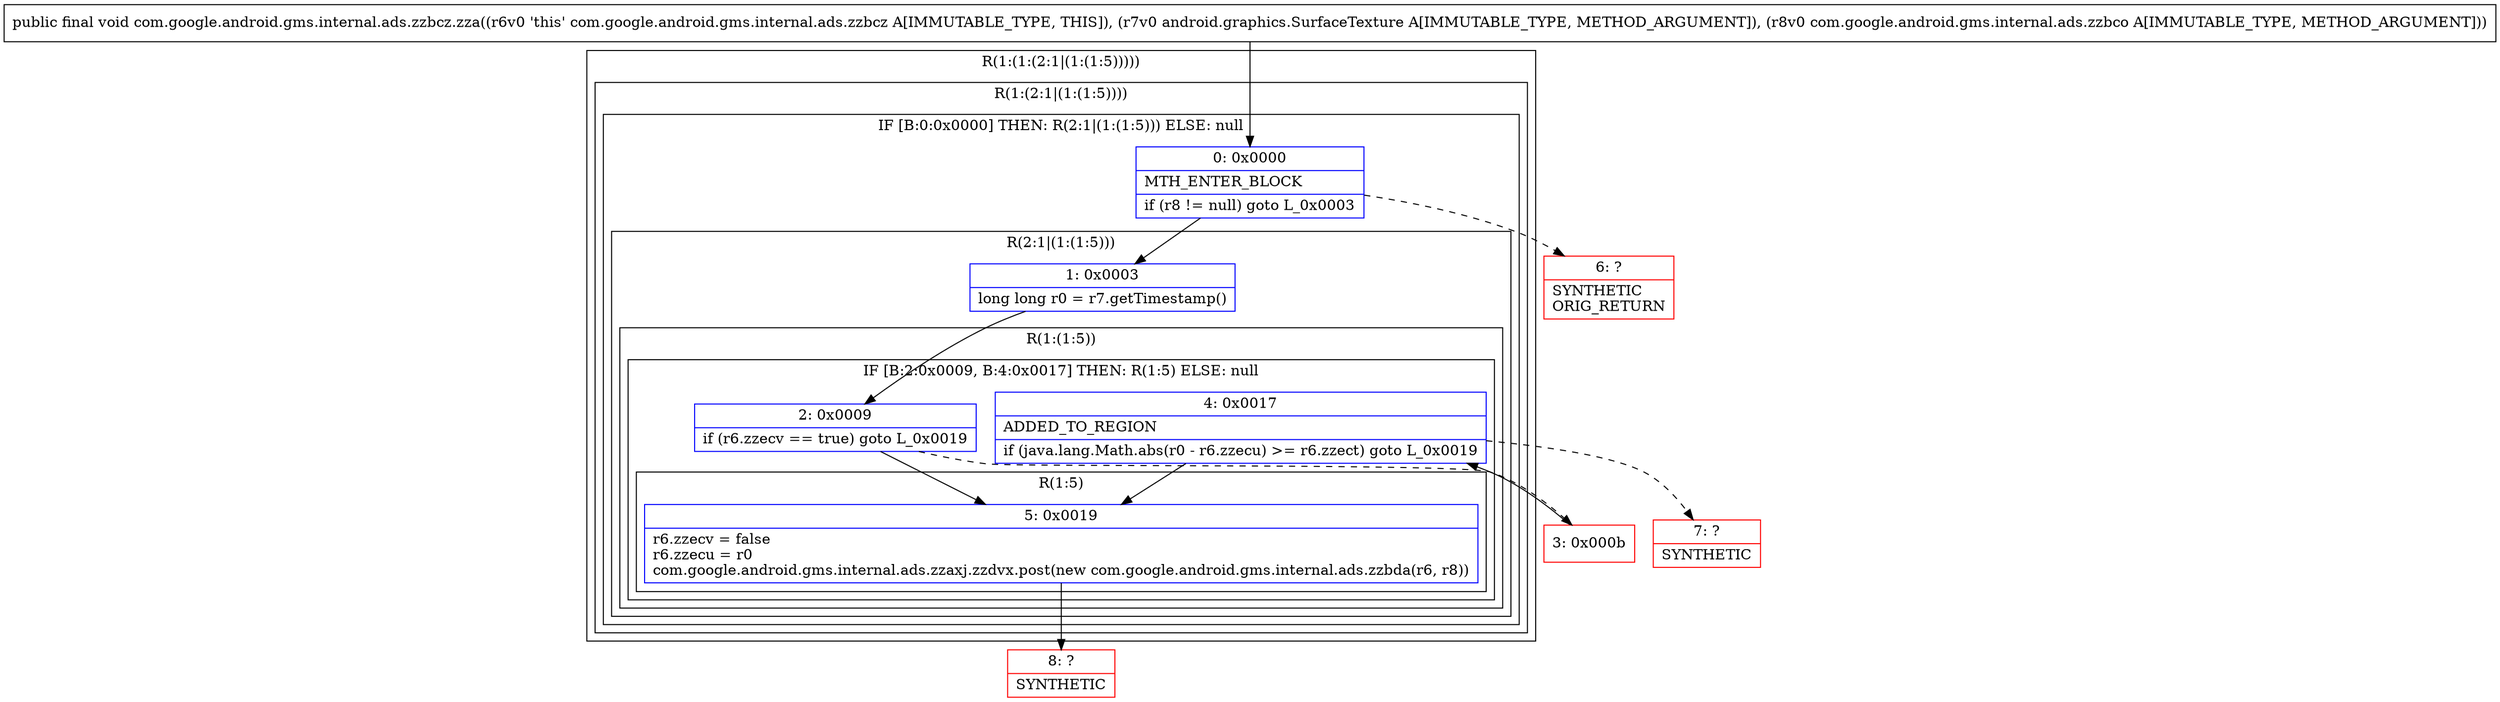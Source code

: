 digraph "CFG forcom.google.android.gms.internal.ads.zzbcz.zza(Landroid\/graphics\/SurfaceTexture;Lcom\/google\/android\/gms\/internal\/ads\/zzbco;)V" {
subgraph cluster_Region_1321607985 {
label = "R(1:(1:(2:1|(1:(1:5)))))";
node [shape=record,color=blue];
subgraph cluster_Region_1563322718 {
label = "R(1:(2:1|(1:(1:5))))";
node [shape=record,color=blue];
subgraph cluster_IfRegion_2012045097 {
label = "IF [B:0:0x0000] THEN: R(2:1|(1:(1:5))) ELSE: null";
node [shape=record,color=blue];
Node_0 [shape=record,label="{0\:\ 0x0000|MTH_ENTER_BLOCK\l|if (r8 != null) goto L_0x0003\l}"];
subgraph cluster_Region_1494649036 {
label = "R(2:1|(1:(1:5)))";
node [shape=record,color=blue];
Node_1 [shape=record,label="{1\:\ 0x0003|long long r0 = r7.getTimestamp()\l}"];
subgraph cluster_Region_135437937 {
label = "R(1:(1:5))";
node [shape=record,color=blue];
subgraph cluster_IfRegion_1308344335 {
label = "IF [B:2:0x0009, B:4:0x0017] THEN: R(1:5) ELSE: null";
node [shape=record,color=blue];
Node_2 [shape=record,label="{2\:\ 0x0009|if (r6.zzecv == true) goto L_0x0019\l}"];
Node_4 [shape=record,label="{4\:\ 0x0017|ADDED_TO_REGION\l|if (java.lang.Math.abs(r0 \- r6.zzecu) \>= r6.zzect) goto L_0x0019\l}"];
subgraph cluster_Region_1707729926 {
label = "R(1:5)";
node [shape=record,color=blue];
Node_5 [shape=record,label="{5\:\ 0x0019|r6.zzecv = false\lr6.zzecu = r0\lcom.google.android.gms.internal.ads.zzaxj.zzdvx.post(new com.google.android.gms.internal.ads.zzbda(r6, r8))\l}"];
}
}
}
}
}
}
}
Node_3 [shape=record,color=red,label="{3\:\ 0x000b}"];
Node_6 [shape=record,color=red,label="{6\:\ ?|SYNTHETIC\lORIG_RETURN\l}"];
Node_7 [shape=record,color=red,label="{7\:\ ?|SYNTHETIC\l}"];
Node_8 [shape=record,color=red,label="{8\:\ ?|SYNTHETIC\l}"];
MethodNode[shape=record,label="{public final void com.google.android.gms.internal.ads.zzbcz.zza((r6v0 'this' com.google.android.gms.internal.ads.zzbcz A[IMMUTABLE_TYPE, THIS]), (r7v0 android.graphics.SurfaceTexture A[IMMUTABLE_TYPE, METHOD_ARGUMENT]), (r8v0 com.google.android.gms.internal.ads.zzbco A[IMMUTABLE_TYPE, METHOD_ARGUMENT])) }"];
MethodNode -> Node_0;
Node_0 -> Node_1;
Node_0 -> Node_6[style=dashed];
Node_1 -> Node_2;
Node_2 -> Node_3[style=dashed];
Node_2 -> Node_5;
Node_4 -> Node_5;
Node_4 -> Node_7[style=dashed];
Node_5 -> Node_8;
Node_3 -> Node_4;
}

